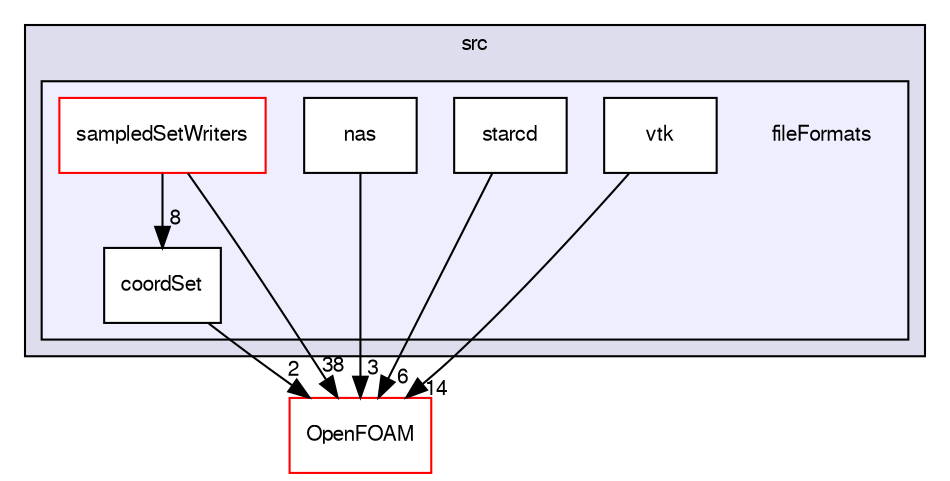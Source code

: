 digraph "src/fileFormats" {
  bgcolor=transparent;
  compound=true
  node [ fontsize="10", fontname="FreeSans"];
  edge [ labelfontsize="10", labelfontname="FreeSans"];
  subgraph clusterdir_68267d1309a1af8e8297ef4c3efbcdba {
    graph [ bgcolor="#ddddee", pencolor="black", label="src" fontname="FreeSans", fontsize="10", URL="dir_68267d1309a1af8e8297ef4c3efbcdba.html"]
  subgraph clusterdir_b05602f37bb521a7142c0a3e200b5f35 {
    graph [ bgcolor="#eeeeff", pencolor="black", label="" URL="dir_b05602f37bb521a7142c0a3e200b5f35.html"];
    dir_b05602f37bb521a7142c0a3e200b5f35 [shape=plaintext label="fileFormats"];
    dir_388c909ee48a1d04b28f5bcb790268a1 [shape=box label="coordSet" color="black" fillcolor="white" style="filled" URL="dir_388c909ee48a1d04b28f5bcb790268a1.html"];
    dir_33473143d694144e7a83588f38ff8e8f [shape=box label="nas" color="black" fillcolor="white" style="filled" URL="dir_33473143d694144e7a83588f38ff8e8f.html"];
    dir_276074facfd9ea15c0477839cf5f076d [shape=box label="sampledSetWriters" color="red" fillcolor="white" style="filled" URL="dir_276074facfd9ea15c0477839cf5f076d.html"];
    dir_33cdf342a0eb1db4279b5ef4b50f07b1 [shape=box label="starcd" color="black" fillcolor="white" style="filled" URL="dir_33cdf342a0eb1db4279b5ef4b50f07b1.html"];
    dir_cfb0a79374c161664966704d31c85f3d [shape=box label="vtk" color="black" fillcolor="white" style="filled" URL="dir_cfb0a79374c161664966704d31c85f3d.html"];
  }
  }
  dir_c5473ff19b20e6ec4dfe5c310b3778a8 [shape=box label="OpenFOAM" color="red" URL="dir_c5473ff19b20e6ec4dfe5c310b3778a8.html"];
  dir_33cdf342a0eb1db4279b5ef4b50f07b1->dir_c5473ff19b20e6ec4dfe5c310b3778a8 [headlabel="6", labeldistance=1.5 headhref="dir_000747_001732.html"];
  dir_388c909ee48a1d04b28f5bcb790268a1->dir_c5473ff19b20e6ec4dfe5c310b3778a8 [headlabel="2", labeldistance=1.5 headhref="dir_000737_001732.html"];
  dir_276074facfd9ea15c0477839cf5f076d->dir_388c909ee48a1d04b28f5bcb790268a1 [headlabel="8", labeldistance=1.5 headhref="dir_000739_000737.html"];
  dir_276074facfd9ea15c0477839cf5f076d->dir_c5473ff19b20e6ec4dfe5c310b3778a8 [headlabel="38", labeldistance=1.5 headhref="dir_000739_001732.html"];
  dir_33473143d694144e7a83588f38ff8e8f->dir_c5473ff19b20e6ec4dfe5c310b3778a8 [headlabel="3", labeldistance=1.5 headhref="dir_000738_001732.html"];
  dir_cfb0a79374c161664966704d31c85f3d->dir_c5473ff19b20e6ec4dfe5c310b3778a8 [headlabel="14", labeldistance=1.5 headhref="dir_000748_001732.html"];
}
